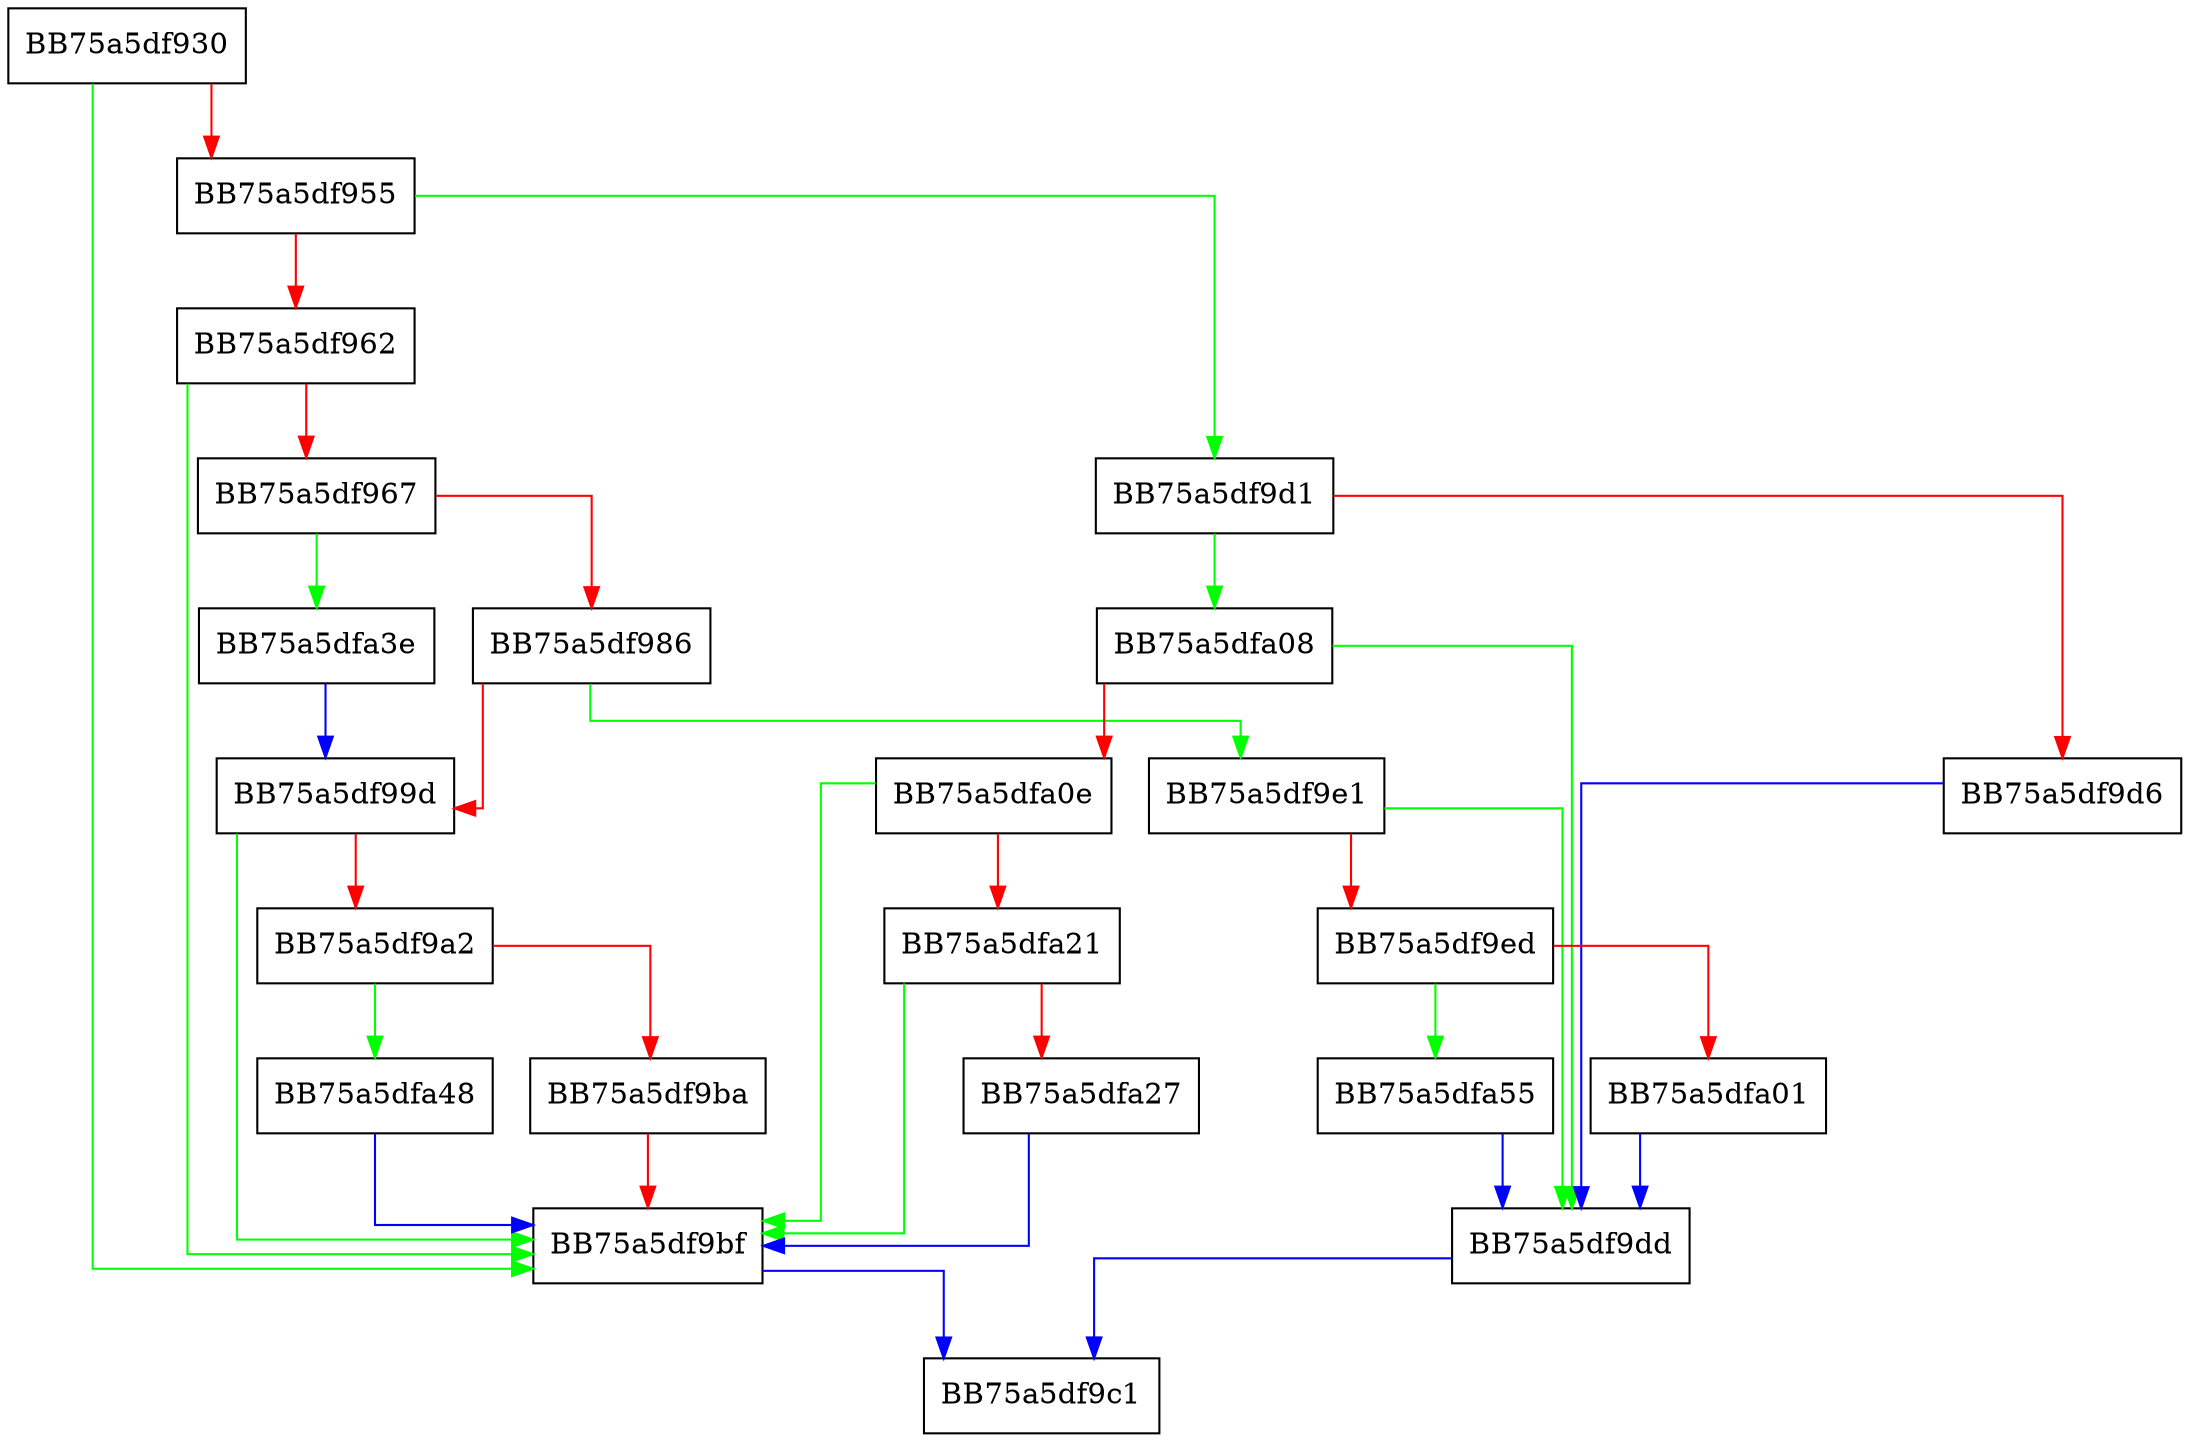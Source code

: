 digraph BinaryElement {
  node [shape="box"];
  graph [splines=ortho];
  BB75a5df930 -> BB75a5df9bf [color="green"];
  BB75a5df930 -> BB75a5df955 [color="red"];
  BB75a5df955 -> BB75a5df9d1 [color="green"];
  BB75a5df955 -> BB75a5df962 [color="red"];
  BB75a5df962 -> BB75a5df9bf [color="green"];
  BB75a5df962 -> BB75a5df967 [color="red"];
  BB75a5df967 -> BB75a5dfa3e [color="green"];
  BB75a5df967 -> BB75a5df986 [color="red"];
  BB75a5df986 -> BB75a5df9e1 [color="green"];
  BB75a5df986 -> BB75a5df99d [color="red"];
  BB75a5df99d -> BB75a5df9bf [color="green"];
  BB75a5df99d -> BB75a5df9a2 [color="red"];
  BB75a5df9a2 -> BB75a5dfa48 [color="green"];
  BB75a5df9a2 -> BB75a5df9ba [color="red"];
  BB75a5df9ba -> BB75a5df9bf [color="red"];
  BB75a5df9bf -> BB75a5df9c1 [color="blue"];
  BB75a5df9d1 -> BB75a5dfa08 [color="green"];
  BB75a5df9d1 -> BB75a5df9d6 [color="red"];
  BB75a5df9d6 -> BB75a5df9dd [color="blue"];
  BB75a5df9dd -> BB75a5df9c1 [color="blue"];
  BB75a5df9e1 -> BB75a5df9dd [color="green"];
  BB75a5df9e1 -> BB75a5df9ed [color="red"];
  BB75a5df9ed -> BB75a5dfa55 [color="green"];
  BB75a5df9ed -> BB75a5dfa01 [color="red"];
  BB75a5dfa01 -> BB75a5df9dd [color="blue"];
  BB75a5dfa08 -> BB75a5df9dd [color="green"];
  BB75a5dfa08 -> BB75a5dfa0e [color="red"];
  BB75a5dfa0e -> BB75a5df9bf [color="green"];
  BB75a5dfa0e -> BB75a5dfa21 [color="red"];
  BB75a5dfa21 -> BB75a5df9bf [color="green"];
  BB75a5dfa21 -> BB75a5dfa27 [color="red"];
  BB75a5dfa27 -> BB75a5df9bf [color="blue"];
  BB75a5dfa3e -> BB75a5df99d [color="blue"];
  BB75a5dfa48 -> BB75a5df9bf [color="blue"];
  BB75a5dfa55 -> BB75a5df9dd [color="blue"];
}